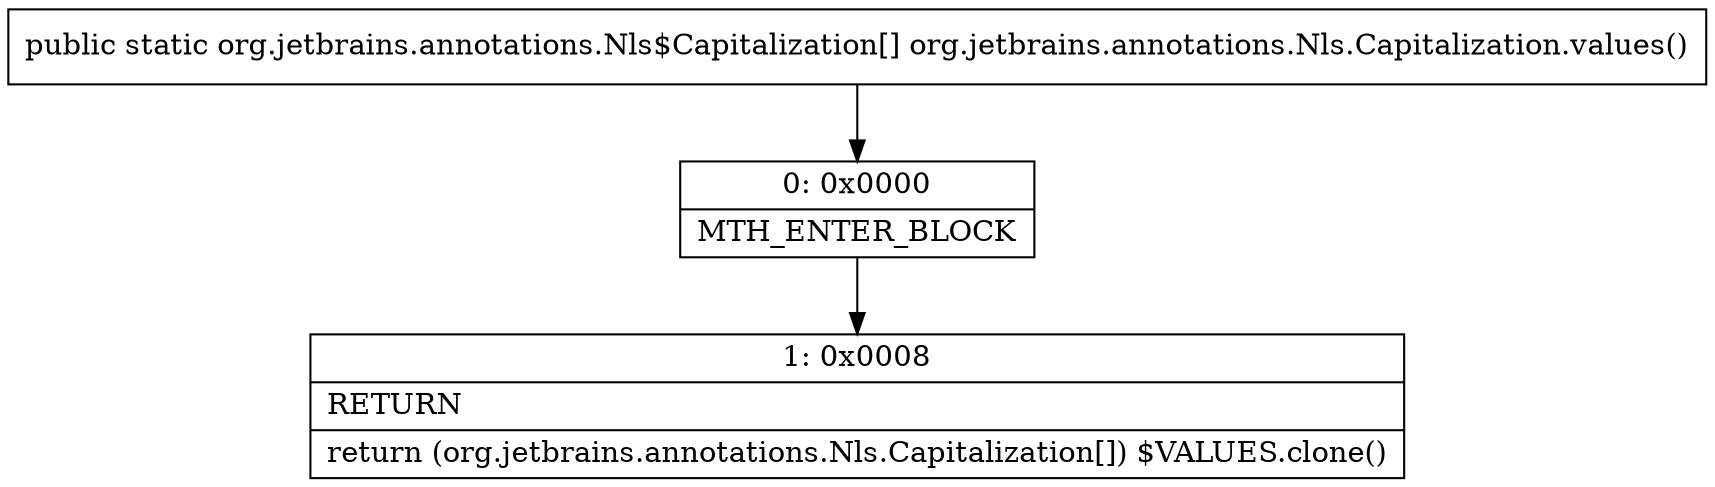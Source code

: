 digraph "CFG fororg.jetbrains.annotations.Nls.Capitalization.values()[Lorg\/jetbrains\/annotations\/Nls$Capitalization;" {
Node_0 [shape=record,label="{0\:\ 0x0000|MTH_ENTER_BLOCK\l}"];
Node_1 [shape=record,label="{1\:\ 0x0008|RETURN\l|return (org.jetbrains.annotations.Nls.Capitalization[]) $VALUES.clone()\l}"];
MethodNode[shape=record,label="{public static org.jetbrains.annotations.Nls$Capitalization[] org.jetbrains.annotations.Nls.Capitalization.values() }"];
MethodNode -> Node_0;
Node_0 -> Node_1;
}

